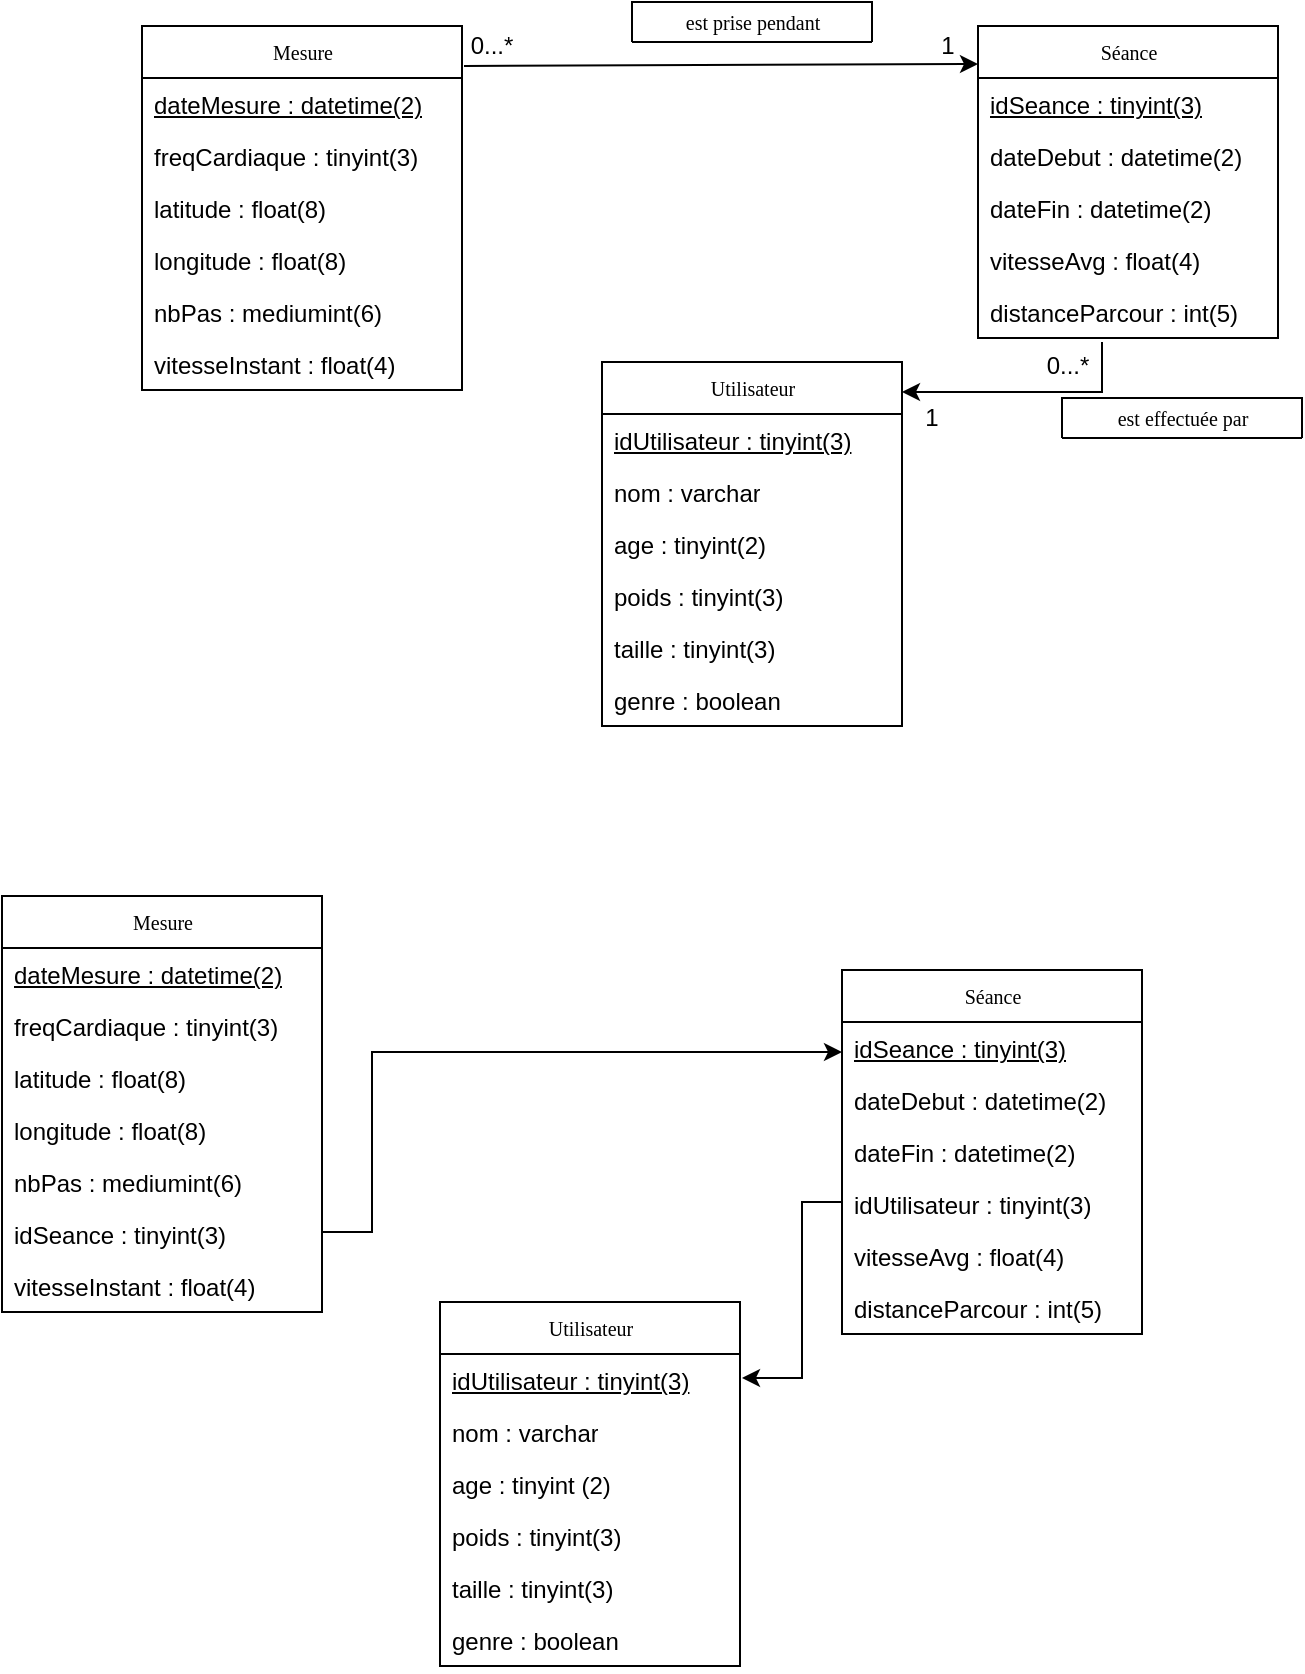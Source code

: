 <mxfile version="18.0.7" type="device"><diagram name="Page-1" id="c4acf3e9-155e-7222-9cf6-157b1a14988f"><mxGraphModel dx="868" dy="474" grid="1" gridSize="10" guides="1" tooltips="1" connect="1" arrows="1" fold="1" page="1" pageScale="1" pageWidth="850" pageHeight="1100" background="none" math="0" shadow="0"><root><mxCell id="0"/><mxCell id="1" parent="0"/><mxCell id="17acba5748e5396b-20" value="Mesure" style="swimlane;html=1;fontStyle=0;childLayout=stackLayout;horizontal=1;startSize=26;fillColor=none;horizontalStack=0;resizeParent=1;resizeLast=0;collapsible=1;marginBottom=0;swimlaneFillColor=#ffffff;rounded=0;shadow=0;comic=0;labelBackgroundColor=none;strokeWidth=1;fontFamily=Verdana;fontSize=10;align=center;" parent="1" vertex="1"><mxGeometry x="170" y="42" width="160" height="182" as="geometry"/></mxCell><mxCell id="17acba5748e5396b-26" value="dateMesure : datetime(2)" style="text;html=1;strokeColor=none;fillColor=none;align=left;verticalAlign=top;spacingLeft=4;spacingRight=4;whiteSpace=wrap;overflow=hidden;rotatable=0;points=[[0,0.5],[1,0.5]];portConstraint=eastwest;fontStyle=4" parent="17acba5748e5396b-20" vertex="1"><mxGeometry y="26" width="160" height="26" as="geometry"/></mxCell><mxCell id="MnpKliibRAxTi8Vc8ZWb-10" value="freqCardiaque : tinyint(3)" style="text;html=1;strokeColor=none;fillColor=none;align=left;verticalAlign=top;spacingLeft=4;spacingRight=4;whiteSpace=wrap;overflow=hidden;rotatable=0;points=[[0,0.5],[1,0.5]];portConstraint=eastwest;" parent="17acba5748e5396b-20" vertex="1"><mxGeometry y="52" width="160" height="26" as="geometry"/></mxCell><mxCell id="MnpKliibRAxTi8Vc8ZWb-14" value="latitude : float(8)" style="text;html=1;strokeColor=none;fillColor=none;align=left;verticalAlign=top;spacingLeft=4;spacingRight=4;whiteSpace=wrap;overflow=hidden;rotatable=0;points=[[0,0.5],[1,0.5]];portConstraint=eastwest;" parent="17acba5748e5396b-20" vertex="1"><mxGeometry y="78" width="160" height="26" as="geometry"/></mxCell><mxCell id="kkf2_WfaWCChCg3BEnIa-1" value="longitude : float(8)" style="text;html=1;strokeColor=none;fillColor=none;align=left;verticalAlign=top;spacingLeft=4;spacingRight=4;whiteSpace=wrap;overflow=hidden;rotatable=0;points=[[0,0.5],[1,0.5]];portConstraint=eastwest;" parent="17acba5748e5396b-20" vertex="1"><mxGeometry y="104" width="160" height="26" as="geometry"/></mxCell><mxCell id="MnpKliibRAxTi8Vc8ZWb-98" value="nbPas : mediumint(6)&lt;br&gt;" style="text;html=1;strokeColor=none;fillColor=none;align=left;verticalAlign=top;spacingLeft=4;spacingRight=4;whiteSpace=wrap;overflow=hidden;rotatable=0;points=[[0,0.5],[1,0.5]];portConstraint=eastwest;" parent="17acba5748e5396b-20" vertex="1"><mxGeometry y="130" width="160" height="26" as="geometry"/></mxCell><mxCell id="24kEAUf564zdV4BUUNEg-1" value="vitesseInstant : float(4)" style="text;html=1;strokeColor=none;fillColor=none;align=left;verticalAlign=top;spacingLeft=4;spacingRight=4;whiteSpace=wrap;overflow=hidden;rotatable=0;points=[[0,0.5],[1,0.5]];portConstraint=eastwest;" vertex="1" parent="17acba5748e5396b-20"><mxGeometry y="156" width="160" height="26" as="geometry"/></mxCell><mxCell id="MnpKliibRAxTi8Vc8ZWb-103" value="Mesure" style="swimlane;html=1;fontStyle=0;childLayout=stackLayout;horizontal=1;startSize=26;fillColor=none;horizontalStack=0;resizeParent=1;resizeLast=0;collapsible=1;marginBottom=0;swimlaneFillColor=#ffffff;rounded=0;shadow=0;comic=0;labelBackgroundColor=none;strokeWidth=1;fontFamily=Verdana;fontSize=10;align=center;" parent="1" vertex="1"><mxGeometry x="100" y="477" width="160" height="208" as="geometry"/></mxCell><mxCell id="MnpKliibRAxTi8Vc8ZWb-104" value="dateMesure : datetime(2)" style="text;html=1;strokeColor=none;fillColor=none;align=left;verticalAlign=top;spacingLeft=4;spacingRight=4;whiteSpace=wrap;overflow=hidden;rotatable=0;points=[[0,0.5],[1,0.5]];portConstraint=eastwest;fontStyle=4" parent="MnpKliibRAxTi8Vc8ZWb-103" vertex="1"><mxGeometry y="26" width="160" height="26" as="geometry"/></mxCell><mxCell id="MnpKliibRAxTi8Vc8ZWb-105" value="freqCardiaque : tinyint(3)" style="text;html=1;strokeColor=none;fillColor=none;align=left;verticalAlign=top;spacingLeft=4;spacingRight=4;whiteSpace=wrap;overflow=hidden;rotatable=0;points=[[0,0.5],[1,0.5]];portConstraint=eastwest;" parent="MnpKliibRAxTi8Vc8ZWb-103" vertex="1"><mxGeometry y="52" width="160" height="26" as="geometry"/></mxCell><mxCell id="MnpKliibRAxTi8Vc8ZWb-106" value="latitude : float(8)" style="text;html=1;strokeColor=none;fillColor=none;align=left;verticalAlign=top;spacingLeft=4;spacingRight=4;whiteSpace=wrap;overflow=hidden;rotatable=0;points=[[0,0.5],[1,0.5]];portConstraint=eastwest;" parent="MnpKliibRAxTi8Vc8ZWb-103" vertex="1"><mxGeometry y="78" width="160" height="26" as="geometry"/></mxCell><mxCell id="MnpKliibRAxTi8Vc8ZWb-107" value="longitude : float(8)" style="text;html=1;strokeColor=none;fillColor=none;align=left;verticalAlign=top;spacingLeft=4;spacingRight=4;whiteSpace=wrap;overflow=hidden;rotatable=0;points=[[0,0.5],[1,0.5]];portConstraint=eastwest;" parent="MnpKliibRAxTi8Vc8ZWb-103" vertex="1"><mxGeometry y="104" width="160" height="26" as="geometry"/></mxCell><mxCell id="MnpKliibRAxTi8Vc8ZWb-108" value="nbPas : mediumint(6)" style="text;html=1;strokeColor=none;fillColor=none;align=left;verticalAlign=top;spacingLeft=4;spacingRight=4;whiteSpace=wrap;overflow=hidden;rotatable=0;points=[[0,0.5],[1,0.5]];portConstraint=eastwest;" parent="MnpKliibRAxTi8Vc8ZWb-103" vertex="1"><mxGeometry y="130" width="160" height="26" as="geometry"/></mxCell><mxCell id="MnpKliibRAxTi8Vc8ZWb-109" value="idSeance : tinyint(3)" style="text;html=1;strokeColor=none;fillColor=none;align=left;verticalAlign=top;spacingLeft=4;spacingRight=4;whiteSpace=wrap;overflow=hidden;rotatable=0;points=[[0,0.5],[1,0.5]];portConstraint=eastwest;" parent="MnpKliibRAxTi8Vc8ZWb-103" vertex="1"><mxGeometry y="156" width="160" height="26" as="geometry"/></mxCell><mxCell id="24kEAUf564zdV4BUUNEg-5" value="vitesseInstant : float(4)" style="text;html=1;strokeColor=none;fillColor=none;align=left;verticalAlign=top;spacingLeft=4;spacingRight=4;whiteSpace=wrap;overflow=hidden;rotatable=0;points=[[0,0.5],[1,0.5]];portConstraint=eastwest;" vertex="1" parent="MnpKliibRAxTi8Vc8ZWb-103"><mxGeometry y="182" width="160" height="26" as="geometry"/></mxCell><mxCell id="MnpKliibRAxTi8Vc8ZWb-32" value="est prise pendant" style="swimlane;html=1;fontStyle=0;childLayout=stackLayout;horizontal=1;startSize=26;fillColor=none;horizontalStack=0;resizeParent=1;resizeLast=0;collapsible=1;marginBottom=0;swimlaneFillColor=#ffffff;rounded=0;shadow=0;comic=0;labelBackgroundColor=none;strokeWidth=1;fontFamily=Verdana;fontSize=10;align=center;" parent="1" vertex="1"><mxGeometry x="415" y="30" width="120" height="20" as="geometry"/></mxCell><mxCell id="MnpKliibRAxTi8Vc8ZWb-11" value="Séance" style="swimlane;html=1;fontStyle=0;childLayout=stackLayout;horizontal=1;startSize=26;fillColor=none;horizontalStack=0;resizeParent=1;resizeLast=0;collapsible=1;marginBottom=0;swimlaneFillColor=#ffffff;rounded=0;shadow=0;comic=0;labelBackgroundColor=none;strokeWidth=1;fontFamily=Verdana;fontSize=10;align=center;" parent="1" vertex="1"><mxGeometry x="588" y="42" width="150" height="156" as="geometry"/></mxCell><mxCell id="MnpKliibRAxTi8Vc8ZWb-58" value="idSeance : tinyint(3)" style="text;html=1;strokeColor=none;fillColor=none;align=left;verticalAlign=top;spacingLeft=4;spacingRight=4;whiteSpace=wrap;overflow=hidden;rotatable=0;points=[[0,0.5],[1,0.5]];portConstraint=eastwest;fontStyle=4" parent="MnpKliibRAxTi8Vc8ZWb-11" vertex="1"><mxGeometry y="26" width="150" height="26" as="geometry"/></mxCell><mxCell id="MnpKliibRAxTi8Vc8ZWb-12" value="dateDebut : datetime(2)" style="text;html=1;strokeColor=none;fillColor=none;align=left;verticalAlign=top;spacingLeft=4;spacingRight=4;whiteSpace=wrap;overflow=hidden;rotatable=0;points=[[0,0.5],[1,0.5]];portConstraint=eastwest;fontStyle=0" parent="MnpKliibRAxTi8Vc8ZWb-11" vertex="1"><mxGeometry y="52" width="150" height="26" as="geometry"/></mxCell><mxCell id="MnpKliibRAxTi8Vc8ZWb-13" value="dateFin : datetime(2)" style="text;html=1;strokeColor=none;fillColor=none;align=left;verticalAlign=top;spacingLeft=4;spacingRight=4;whiteSpace=wrap;overflow=hidden;rotatable=0;points=[[0,0.5],[1,0.5]];portConstraint=eastwest;" parent="MnpKliibRAxTi8Vc8ZWb-11" vertex="1"><mxGeometry y="78" width="150" height="26" as="geometry"/></mxCell><mxCell id="24kEAUf564zdV4BUUNEg-2" value="vitesseAvg : float(4)" style="text;html=1;strokeColor=none;fillColor=none;align=left;verticalAlign=top;spacingLeft=4;spacingRight=4;whiteSpace=wrap;overflow=hidden;rotatable=0;points=[[0,0.5],[1,0.5]];portConstraint=eastwest;" vertex="1" parent="MnpKliibRAxTi8Vc8ZWb-11"><mxGeometry y="104" width="150" height="26" as="geometry"/></mxCell><mxCell id="24kEAUf564zdV4BUUNEg-4" value="distanceParcour : int(5)" style="text;html=1;strokeColor=none;fillColor=none;align=left;verticalAlign=top;spacingLeft=4;spacingRight=4;whiteSpace=wrap;overflow=hidden;rotatable=0;points=[[0,0.5],[1,0.5]];portConstraint=eastwest;" vertex="1" parent="MnpKliibRAxTi8Vc8ZWb-11"><mxGeometry y="130" width="150" height="26" as="geometry"/></mxCell><mxCell id="MnpKliibRAxTi8Vc8ZWb-111" value="Séance" style="swimlane;html=1;fontStyle=0;childLayout=stackLayout;horizontal=1;startSize=26;fillColor=none;horizontalStack=0;resizeParent=1;resizeLast=0;collapsible=1;marginBottom=0;swimlaneFillColor=#ffffff;rounded=0;shadow=0;comic=0;labelBackgroundColor=none;strokeWidth=1;fontFamily=Verdana;fontSize=10;align=center;" parent="1" vertex="1"><mxGeometry x="520" y="514" width="150" height="182" as="geometry"/></mxCell><mxCell id="MnpKliibRAxTi8Vc8ZWb-112" value="idSeance : tinyint(3)" style="text;html=1;strokeColor=none;fillColor=none;align=left;verticalAlign=top;spacingLeft=4;spacingRight=4;whiteSpace=wrap;overflow=hidden;rotatable=0;points=[[0,0.5],[1,0.5]];portConstraint=eastwest;fontStyle=4" parent="MnpKliibRAxTi8Vc8ZWb-111" vertex="1"><mxGeometry y="26" width="150" height="26" as="geometry"/></mxCell><mxCell id="MnpKliibRAxTi8Vc8ZWb-113" value="dateDebut : datetime(2)" style="text;html=1;strokeColor=none;fillColor=none;align=left;verticalAlign=top;spacingLeft=4;spacingRight=4;whiteSpace=wrap;overflow=hidden;rotatable=0;points=[[0,0.5],[1,0.5]];portConstraint=eastwest;fontStyle=0" parent="MnpKliibRAxTi8Vc8ZWb-111" vertex="1"><mxGeometry y="52" width="150" height="26" as="geometry"/></mxCell><mxCell id="MnpKliibRAxTi8Vc8ZWb-114" value="dateFin : datetime(2)" style="text;html=1;strokeColor=none;fillColor=none;align=left;verticalAlign=top;spacingLeft=4;spacingRight=4;whiteSpace=wrap;overflow=hidden;rotatable=0;points=[[0,0.5],[1,0.5]];portConstraint=eastwest;" parent="MnpKliibRAxTi8Vc8ZWb-111" vertex="1"><mxGeometry y="78" width="150" height="26" as="geometry"/></mxCell><mxCell id="MnpKliibRAxTi8Vc8ZWb-115" value="idUtilisateur : tinyint(3)" style="text;html=1;strokeColor=none;fillColor=none;align=left;verticalAlign=top;spacingLeft=4;spacingRight=4;whiteSpace=wrap;overflow=hidden;rotatable=0;points=[[0,0.5],[1,0.5]];portConstraint=eastwest;" parent="MnpKliibRAxTi8Vc8ZWb-111" vertex="1"><mxGeometry y="104" width="150" height="26" as="geometry"/></mxCell><mxCell id="24kEAUf564zdV4BUUNEg-7" value="vitesseAvg : float(4)" style="text;html=1;strokeColor=none;fillColor=none;align=left;verticalAlign=top;spacingLeft=4;spacingRight=4;whiteSpace=wrap;overflow=hidden;rotatable=0;points=[[0,0.5],[1,0.5]];portConstraint=eastwest;" vertex="1" parent="MnpKliibRAxTi8Vc8ZWb-111"><mxGeometry y="130" width="150" height="26" as="geometry"/></mxCell><mxCell id="24kEAUf564zdV4BUUNEg-8" value="distanceParcour : int(5)" style="text;html=1;strokeColor=none;fillColor=none;align=left;verticalAlign=top;spacingLeft=4;spacingRight=4;whiteSpace=wrap;overflow=hidden;rotatable=0;points=[[0,0.5],[1,0.5]];portConstraint=eastwest;" vertex="1" parent="MnpKliibRAxTi8Vc8ZWb-111"><mxGeometry y="156" width="150" height="26" as="geometry"/></mxCell><mxCell id="MnpKliibRAxTi8Vc8ZWb-17" value="" style="endArrow=classic;html=1;rounded=0;exitX=1;exitY=0.5;exitDx=0;exitDy=0;" parent="1" edge="1"><mxGeometry width="50" height="50" relative="1" as="geometry"><mxPoint x="331" y="62" as="sourcePoint"/><mxPoint x="588" y="61" as="targetPoint"/></mxGeometry></mxCell><UserObject label="1" placeholders="1" name="Variable" id="MnpKliibRAxTi8Vc8ZWb-19"><mxCell style="text;html=1;strokeColor=none;fillColor=none;align=center;verticalAlign=middle;whiteSpace=wrap;overflow=hidden;" parent="1" vertex="1"><mxGeometry x="558" y="42" width="30" height="20" as="geometry"/></mxCell></UserObject><UserObject label="0...*" placeholders="1" name="Variable" id="MnpKliibRAxTi8Vc8ZWb-20"><mxCell style="text;html=1;strokeColor=none;fillColor=none;align=center;verticalAlign=middle;whiteSpace=wrap;overflow=hidden;" parent="1" vertex="1"><mxGeometry x="330" y="42" width="30" height="20" as="geometry"/></mxCell></UserObject><mxCell id="MnpKliibRAxTi8Vc8ZWb-37" value="Utilisateur" style="swimlane;html=1;fontStyle=0;childLayout=stackLayout;horizontal=1;startSize=26;fillColor=none;horizontalStack=0;resizeParent=1;resizeLast=0;collapsible=1;marginBottom=0;swimlaneFillColor=#ffffff;rounded=0;shadow=0;comic=0;labelBackgroundColor=none;strokeWidth=1;fontFamily=Verdana;fontSize=10;align=center;" parent="1" vertex="1"><mxGeometry x="400" y="210" width="150" height="182" as="geometry"/></mxCell><mxCell id="MnpKliibRAxTi8Vc8ZWb-38" value="idUtilisateur : tinyint(3)" style="text;html=1;strokeColor=none;fillColor=none;align=left;verticalAlign=top;spacingLeft=4;spacingRight=4;whiteSpace=wrap;overflow=hidden;rotatable=0;points=[[0,0.5],[1,0.5]];portConstraint=eastwest;fontStyle=4" parent="MnpKliibRAxTi8Vc8ZWb-37" vertex="1"><mxGeometry y="26" width="150" height="26" as="geometry"/></mxCell><mxCell id="MnpKliibRAxTi8Vc8ZWb-56" value="nom : varchar" style="text;html=1;strokeColor=none;fillColor=none;align=left;verticalAlign=top;spacingLeft=4;spacingRight=4;whiteSpace=wrap;overflow=hidden;rotatable=0;points=[[0,0.5],[1,0.5]];portConstraint=eastwest;" parent="MnpKliibRAxTi8Vc8ZWb-37" vertex="1"><mxGeometry y="52" width="150" height="26" as="geometry"/></mxCell><mxCell id="MnpKliibRAxTi8Vc8ZWb-39" value="age : tinyint(2)" style="text;html=1;strokeColor=none;fillColor=none;align=left;verticalAlign=top;spacingLeft=4;spacingRight=4;whiteSpace=wrap;overflow=hidden;rotatable=0;points=[[0,0.5],[1,0.5]];portConstraint=eastwest;" parent="MnpKliibRAxTi8Vc8ZWb-37" vertex="1"><mxGeometry y="78" width="150" height="26" as="geometry"/></mxCell><mxCell id="MnpKliibRAxTi8Vc8ZWb-99" value="poids : tinyint(3)&lt;br&gt;" style="text;html=1;strokeColor=none;fillColor=none;align=left;verticalAlign=top;spacingLeft=4;spacingRight=4;whiteSpace=wrap;overflow=hidden;rotatable=0;points=[[0,0.5],[1,0.5]];portConstraint=eastwest;" parent="MnpKliibRAxTi8Vc8ZWb-37" vertex="1"><mxGeometry y="104" width="150" height="26" as="geometry"/></mxCell><mxCell id="MnpKliibRAxTi8Vc8ZWb-100" value="taille : tinyint(3)" style="text;html=1;strokeColor=none;fillColor=none;align=left;verticalAlign=top;spacingLeft=4;spacingRight=4;whiteSpace=wrap;overflow=hidden;rotatable=0;points=[[0,0.5],[1,0.5]];portConstraint=eastwest;" parent="MnpKliibRAxTi8Vc8ZWb-37" vertex="1"><mxGeometry y="130" width="150" height="26" as="geometry"/></mxCell><mxCell id="dNSma_MA1SxcBni-zEHR-2" value="genre : boolean" style="text;html=1;strokeColor=none;fillColor=none;align=left;verticalAlign=top;spacingLeft=4;spacingRight=4;whiteSpace=wrap;overflow=hidden;rotatable=0;points=[[0,0.5],[1,0.5]];portConstraint=eastwest;" parent="MnpKliibRAxTi8Vc8ZWb-37" vertex="1"><mxGeometry y="156" width="150" height="26" as="geometry"/></mxCell><mxCell id="MnpKliibRAxTi8Vc8ZWb-116" value="Utilisateur" style="swimlane;html=1;fontStyle=0;childLayout=stackLayout;horizontal=1;startSize=26;fillColor=none;horizontalStack=0;resizeParent=1;resizeLast=0;collapsible=1;marginBottom=0;swimlaneFillColor=#ffffff;rounded=0;shadow=0;comic=0;labelBackgroundColor=none;strokeWidth=1;fontFamily=Verdana;fontSize=10;align=center;" parent="1" vertex="1"><mxGeometry x="319" y="680" width="150" height="182" as="geometry"/></mxCell><mxCell id="MnpKliibRAxTi8Vc8ZWb-117" value="idUtilisateur : tinyint(3)" style="text;html=1;strokeColor=none;fillColor=none;align=left;verticalAlign=top;spacingLeft=4;spacingRight=4;whiteSpace=wrap;overflow=hidden;rotatable=0;points=[[0,0.5],[1,0.5]];portConstraint=eastwest;fontStyle=4" parent="MnpKliibRAxTi8Vc8ZWb-116" vertex="1"><mxGeometry y="26" width="150" height="26" as="geometry"/></mxCell><mxCell id="MnpKliibRAxTi8Vc8ZWb-118" value="nom : varchar" style="text;html=1;strokeColor=none;fillColor=none;align=left;verticalAlign=top;spacingLeft=4;spacingRight=4;whiteSpace=wrap;overflow=hidden;rotatable=0;points=[[0,0.5],[1,0.5]];portConstraint=eastwest;" parent="MnpKliibRAxTi8Vc8ZWb-116" vertex="1"><mxGeometry y="52" width="150" height="26" as="geometry"/></mxCell><mxCell id="MnpKliibRAxTi8Vc8ZWb-119" value="age : tinyint (2)" style="text;html=1;strokeColor=none;fillColor=none;align=left;verticalAlign=top;spacingLeft=4;spacingRight=4;whiteSpace=wrap;overflow=hidden;rotatable=0;points=[[0,0.5],[1,0.5]];portConstraint=eastwest;" parent="MnpKliibRAxTi8Vc8ZWb-116" vertex="1"><mxGeometry y="78" width="150" height="26" as="geometry"/></mxCell><mxCell id="MnpKliibRAxTi8Vc8ZWb-120" value="poids : tinyint(3)" style="text;html=1;strokeColor=none;fillColor=none;align=left;verticalAlign=top;spacingLeft=4;spacingRight=4;whiteSpace=wrap;overflow=hidden;rotatable=0;points=[[0,0.5],[1,0.5]];portConstraint=eastwest;" parent="MnpKliibRAxTi8Vc8ZWb-116" vertex="1"><mxGeometry y="104" width="150" height="26" as="geometry"/></mxCell><mxCell id="MnpKliibRAxTi8Vc8ZWb-121" value="taille : tinyint(3)" style="text;html=1;strokeColor=none;fillColor=none;align=left;verticalAlign=top;spacingLeft=4;spacingRight=4;whiteSpace=wrap;overflow=hidden;rotatable=0;points=[[0,0.5],[1,0.5]];portConstraint=eastwest;" parent="MnpKliibRAxTi8Vc8ZWb-116" vertex="1"><mxGeometry y="130" width="150" height="26" as="geometry"/></mxCell><mxCell id="dNSma_MA1SxcBni-zEHR-1" value="genre : boolean" style="text;html=1;strokeColor=none;fillColor=none;align=left;verticalAlign=top;spacingLeft=4;spacingRight=4;whiteSpace=wrap;overflow=hidden;rotatable=0;points=[[0,0.5],[1,0.5]];portConstraint=eastwest;" parent="MnpKliibRAxTi8Vc8ZWb-116" vertex="1"><mxGeometry y="156" width="150" height="26" as="geometry"/></mxCell><UserObject label="1" placeholders="1" name="Variable" id="MnpKliibRAxTi8Vc8ZWb-43"><mxCell style="text;html=1;strokeColor=none;fillColor=none;align=center;verticalAlign=middle;whiteSpace=wrap;overflow=hidden;" parent="1" vertex="1"><mxGeometry x="550" y="228" width="30" height="20" as="geometry"/></mxCell></UserObject><mxCell id="MnpKliibRAxTi8Vc8ZWb-44" value="" style="endArrow=classic;html=1;rounded=0;" parent="1" edge="1"><mxGeometry width="50" height="50" relative="1" as="geometry"><mxPoint x="650" y="200" as="sourcePoint"/><mxPoint x="550" y="225" as="targetPoint"/><Array as="points"><mxPoint x="650" y="225"/></Array></mxGeometry></mxCell><mxCell id="MnpKliibRAxTi8Vc8ZWb-45" value="est effectuée par" style="swimlane;html=1;fontStyle=0;childLayout=stackLayout;horizontal=1;startSize=26;fillColor=none;horizontalStack=0;resizeParent=1;resizeLast=0;collapsible=1;marginBottom=0;swimlaneFillColor=#ffffff;rounded=0;shadow=0;comic=0;labelBackgroundColor=none;strokeWidth=1;fontFamily=Verdana;fontSize=10;align=center;" parent="1" vertex="1"><mxGeometry x="630" y="228" width="120" height="20" as="geometry"/></mxCell><mxCell id="MnpKliibRAxTi8Vc8ZWb-73" value="" style="edgeStyle=elbowEdgeStyle;elbow=horizontal;endArrow=classic;html=1;rounded=0;entryX=0;entryY=0.5;entryDx=0;entryDy=0;" parent="1" edge="1"><mxGeometry width="50" height="50" relative="1" as="geometry"><mxPoint x="260" y="645" as="sourcePoint"/><mxPoint x="520" y="555.0" as="targetPoint"/><Array as="points"><mxPoint x="285" y="805"/></Array></mxGeometry></mxCell><mxCell id="MnpKliibRAxTi8Vc8ZWb-76" value="" style="edgeStyle=elbowEdgeStyle;elbow=horizontal;endArrow=classic;html=1;rounded=0;entryX=1;entryY=0.5;entryDx=0;entryDy=0;exitX=0;exitY=0.5;exitDx=0;exitDy=0;" parent="1" edge="1"><mxGeometry width="50" height="50" relative="1" as="geometry"><mxPoint x="520" y="630.0" as="sourcePoint"/><mxPoint x="470" y="718" as="targetPoint"/><Array as="points"><mxPoint x="500" y="649"/></Array></mxGeometry></mxCell><UserObject label="0...*" placeholders="1" name="Variable" id="24kEAUf564zdV4BUUNEg-10"><mxCell style="text;html=1;strokeColor=none;fillColor=none;align=center;verticalAlign=middle;whiteSpace=wrap;overflow=hidden;" vertex="1" parent="1"><mxGeometry x="618" y="202" width="30" height="20" as="geometry"/></mxCell></UserObject></root></mxGraphModel></diagram></mxfile>